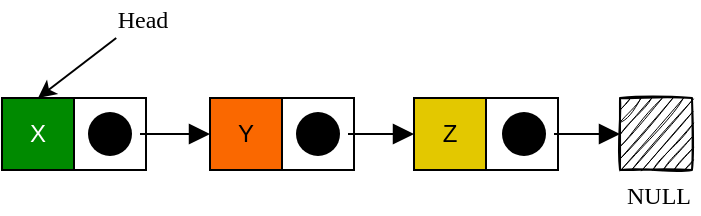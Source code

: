 <mxfile version="20.2.3" type="device" pages="8"><diagram id="qOT2HNkKHY7KAXEcqiIJ" name="图1-1"><mxGraphModel dx="1186" dy="736" grid="0" gridSize="10" guides="1" tooltips="1" connect="1" arrows="1" fold="1" page="1" pageScale="1" pageWidth="550" pageHeight="1000" math="0" shadow="0"><root><mxCell id="0"/><mxCell id="1" parent="0"/><mxCell id="7lhPt-7V3wJhdjxpnAxm-3" value="X" style="whiteSpace=wrap;html=1;aspect=fixed;fillColor=#008a00;fontColor=#ffffff;strokeColor=#000000;" parent="1" vertex="1"><mxGeometry x="75" y="160" width="36" height="36" as="geometry"/></mxCell><mxCell id="7lhPt-7V3wJhdjxpnAxm-4" value="" style="whiteSpace=wrap;html=1;aspect=fixed;" parent="1" vertex="1"><mxGeometry x="111" y="160" width="36" height="36" as="geometry"/></mxCell><mxCell id="7lhPt-7V3wJhdjxpnAxm-5" value="Y" style="whiteSpace=wrap;html=1;aspect=fixed;fillColor=#fa6800;fontColor=#000000;strokeColor=#000000;" parent="1" vertex="1"><mxGeometry x="179" y="160" width="36" height="36" as="geometry"/></mxCell><mxCell id="7lhPt-7V3wJhdjxpnAxm-6" value="" style="whiteSpace=wrap;html=1;aspect=fixed;" parent="1" vertex="1"><mxGeometry x="215" y="160" width="36" height="36" as="geometry"/></mxCell><mxCell id="7lhPt-7V3wJhdjxpnAxm-7" value="Z" style="whiteSpace=wrap;html=1;aspect=fixed;fillColor=#e3c800;fontColor=#000000;strokeColor=#000000;" parent="1" vertex="1"><mxGeometry x="281" y="160" width="36" height="36" as="geometry"/></mxCell><mxCell id="7lhPt-7V3wJhdjxpnAxm-8" value="" style="whiteSpace=wrap;html=1;aspect=fixed;" parent="1" vertex="1"><mxGeometry x="317" y="160" width="36" height="36" as="geometry"/></mxCell><mxCell id="7lhPt-7V3wJhdjxpnAxm-9" value="" style="whiteSpace=wrap;html=1;aspect=fixed;fillColor=#000000;sketch=1;strokeColor=default;" parent="1" vertex="1"><mxGeometry x="384" y="160" width="36" height="36" as="geometry"/></mxCell><mxCell id="7lhPt-7V3wJhdjxpnAxm-11" value="" style="ellipse;html=1;shape=startState;fillColor=#000000;strokeColor=none;" parent="1" vertex="1"><mxGeometry x="114" y="163" width="30" height="30" as="geometry"/></mxCell><mxCell id="7lhPt-7V3wJhdjxpnAxm-12" value="" style="html=1;verticalAlign=bottom;endArrow=block;endSize=8;strokeColor=#000000;rounded=0;endFill=1;entryX=0;entryY=0.5;entryDx=0;entryDy=0;" parent="1" source="7lhPt-7V3wJhdjxpnAxm-11" target="7lhPt-7V3wJhdjxpnAxm-5" edge="1"><mxGeometry relative="1" as="geometry"><mxPoint x="167" y="178" as="targetPoint"/></mxGeometry></mxCell><mxCell id="7lhPt-7V3wJhdjxpnAxm-13" value="" style="ellipse;html=1;shape=startState;fillColor=#000000;strokeColor=none;" parent="1" vertex="1"><mxGeometry x="218" y="163" width="30" height="30" as="geometry"/></mxCell><mxCell id="7lhPt-7V3wJhdjxpnAxm-15" value="" style="html=1;verticalAlign=bottom;endArrow=block;endSize=8;strokeColor=#000000;rounded=0;endFill=1;exitX=1;exitY=0.5;exitDx=0;exitDy=0;entryX=0;entryY=0.5;entryDx=0;entryDy=0;" parent="1" source="7lhPt-7V3wJhdjxpnAxm-13" target="7lhPt-7V3wJhdjxpnAxm-7" edge="1"><mxGeometry relative="1" as="geometry"><mxPoint x="191.0" y="188" as="targetPoint"/><mxPoint x="154" y="188" as="sourcePoint"/></mxGeometry></mxCell><mxCell id="7lhPt-7V3wJhdjxpnAxm-18" value="" style="ellipse;html=1;shape=startState;fillColor=#000000;strokeColor=none;" parent="1" vertex="1"><mxGeometry x="321" y="163" width="30" height="30" as="geometry"/></mxCell><mxCell id="7lhPt-7V3wJhdjxpnAxm-19" value="" style="html=1;verticalAlign=bottom;endArrow=block;endSize=8;strokeColor=#000000;rounded=0;endFill=1;exitX=1;exitY=0.5;exitDx=0;exitDy=0;entryX=0;entryY=0.5;entryDx=0;entryDy=0;" parent="1" source="7lhPt-7V3wJhdjxpnAxm-18" target="7lhPt-7V3wJhdjxpnAxm-9" edge="1"><mxGeometry relative="1" as="geometry"><mxPoint x="384" y="178" as="targetPoint"/><mxPoint x="257" y="188" as="sourcePoint"/></mxGeometry></mxCell><mxCell id="7lhPt-7V3wJhdjxpnAxm-21" value="" style="endArrow=classic;html=1;rounded=0;strokeColor=#000000;entryX=0.5;entryY=0;entryDx=0;entryDy=0;" parent="1" source="7lhPt-7V3wJhdjxpnAxm-22" target="7lhPt-7V3wJhdjxpnAxm-3" edge="1"><mxGeometry width="50" height="50" relative="1" as="geometry"><mxPoint x="122" y="125" as="sourcePoint"/><mxPoint x="242" y="65" as="targetPoint"/></mxGeometry></mxCell><mxCell id="7lhPt-7V3wJhdjxpnAxm-22" value="&lt;font face=&quot;Comic Sans MS&quot;&gt;Head&lt;/font&gt;" style="text;html=1;align=center;verticalAlign=middle;resizable=0;points=[];autosize=1;strokeColor=none;fillColor=none;" parent="1" vertex="1"><mxGeometry x="125" y="111" width="39" height="19" as="geometry"/></mxCell><mxCell id="7lhPt-7V3wJhdjxpnAxm-23" value="&lt;font face=&quot;Comic Sans MS&quot;&gt;NULL&lt;/font&gt;" style="text;html=1;align=center;verticalAlign=middle;resizable=0;points=[];autosize=1;strokeColor=none;fillColor=none;" parent="1" vertex="1"><mxGeometry x="381.5" y="199" width="42" height="19" as="geometry"/></mxCell></root></mxGraphModel></diagram><diagram id="5yRWbps5BidY-RSoTN84" name="图1-2"><mxGraphModel dx="1186" dy="736" grid="0" gridSize="10" guides="1" tooltips="1" connect="1" arrows="1" fold="1" page="1" pageScale="1" pageWidth="550" pageHeight="1000" math="0" shadow="0"><root><mxCell id="0"/><mxCell id="1" parent="0"/><mxCell id="U7uu0NJRkNOFMq5N9gOC-1" value="" style="rounded=0;whiteSpace=wrap;html=1;sketch=0;fontFamily=Comic Sans MS;" parent="1" vertex="1"><mxGeometry x="113" y="161" width="14" height="36" as="geometry"/></mxCell><mxCell id="U7uu0NJRkNOFMq5N9gOC-2" value="X" style="whiteSpace=wrap;html=1;aspect=fixed;fillColor=#008a00;fontColor=#ffffff;strokeColor=#000000;" parent="1" vertex="1"><mxGeometry x="77" y="161" width="36" height="36" as="geometry"/></mxCell><mxCell id="U7uu0NJRkNOFMq5N9gOC-3" value="Y" style="whiteSpace=wrap;html=1;aspect=fixed;fillColor=#fa6800;fontColor=#000000;strokeColor=#000000;" parent="1" vertex="1"><mxGeometry x="174.5" y="161" width="36" height="36" as="geometry"/></mxCell><mxCell id="U7uu0NJRkNOFMq5N9gOC-4" value="Z" style="whiteSpace=wrap;html=1;aspect=fixed;fillColor=#e3c800;fontColor=#000000;strokeColor=#000000;" parent="1" vertex="1"><mxGeometry x="271.5" y="161" width="36" height="36" as="geometry"/></mxCell><mxCell id="U7uu0NJRkNOFMq5N9gOC-5" value="" style="ellipse;html=1;shape=startState;fillColor=#000000;strokeColor=none;sketch=0;fontFamily=Comic Sans MS;" parent="1" vertex="1"><mxGeometry x="111.5" y="170.5" width="17" height="17" as="geometry"/></mxCell><mxCell id="U7uu0NJRkNOFMq5N9gOC-6" value="" style="html=1;verticalAlign=bottom;endArrow=blockThin;endSize=8;strokeColor=#000000;rounded=0;fontFamily=Comic Sans MS;sketch=0;endFill=1;entryX=0;entryY=0.5;entryDx=0;entryDy=0;exitX=1;exitY=0.5;exitDx=0;exitDy=0;" parent="1" source="U7uu0NJRkNOFMq5N9gOC-1" target="U7uu0NJRkNOFMq5N9gOC-3" edge="1"><mxGeometry relative="1" as="geometry"><mxPoint x="160.5" y="179" as="targetPoint"/><mxPoint x="133" y="170" as="sourcePoint"/></mxGeometry></mxCell><mxCell id="U7uu0NJRkNOFMq5N9gOC-7" value="" style="rounded=0;whiteSpace=wrap;html=1;sketch=0;fontFamily=Comic Sans MS;" parent="1" vertex="1"><mxGeometry x="210" y="161" width="14" height="36" as="geometry"/></mxCell><mxCell id="U7uu0NJRkNOFMq5N9gOC-8" value="" style="ellipse;html=1;shape=startState;fillColor=#000000;strokeColor=none;sketch=0;fontFamily=Comic Sans MS;" parent="1" vertex="1"><mxGeometry x="208.5" y="170.5" width="17" height="17" as="geometry"/></mxCell><mxCell id="U7uu0NJRkNOFMq5N9gOC-9" value="" style="html=1;verticalAlign=bottom;endArrow=blockThin;endSize=8;strokeColor=#000000;rounded=0;fontFamily=Comic Sans MS;sketch=0;endFill=1;entryX=0;entryY=0.5;entryDx=0;entryDy=0;exitX=1;exitY=0.5;exitDx=0;exitDy=0;" parent="1" source="U7uu0NJRkNOFMq5N9gOC-7" target="U7uu0NJRkNOFMq5N9gOC-4" edge="1"><mxGeometry relative="1" as="geometry"><mxPoint x="257.5" y="179" as="targetPoint"/><mxPoint x="230" y="170" as="sourcePoint"/></mxGeometry></mxCell><mxCell id="U7uu0NJRkNOFMq5N9gOC-10" value="" style="rounded=0;whiteSpace=wrap;html=1;sketch=0;fontFamily=Comic Sans MS;" parent="1" vertex="1"><mxGeometry x="307.5" y="161" width="14" height="36" as="geometry"/></mxCell><mxCell id="U7uu0NJRkNOFMq5N9gOC-11" value="" style="whiteSpace=wrap;html=1;aspect=fixed;fillColor=#000000;sketch=1;strokeColor=default;" parent="1" vertex="1"><mxGeometry x="366.5" y="161" width="36" height="36" as="geometry"/></mxCell><mxCell id="U7uu0NJRkNOFMq5N9gOC-12" value="&lt;font face=&quot;Comic Sans MS&quot;&gt;NULL&lt;/font&gt;" style="text;html=1;align=center;verticalAlign=middle;resizable=0;points=[];autosize=1;strokeColor=none;fillColor=none;" parent="1" vertex="1"><mxGeometry x="364" y="200" width="42" height="19" as="geometry"/></mxCell><mxCell id="U7uu0NJRkNOFMq5N9gOC-13" value="" style="ellipse;html=1;shape=startState;fillColor=#000000;strokeColor=none;sketch=0;fontFamily=Comic Sans MS;" parent="1" vertex="1"><mxGeometry x="306" y="170.5" width="17" height="17" as="geometry"/></mxCell><mxCell id="U7uu0NJRkNOFMq5N9gOC-14" value="" style="html=1;verticalAlign=bottom;endArrow=blockThin;endSize=8;strokeColor=#000000;rounded=0;fontFamily=Comic Sans MS;sketch=0;endFill=1;entryX=0;entryY=0.5;entryDx=0;entryDy=0;exitX=1;exitY=0.5;exitDx=0;exitDy=0;" parent="1" source="U7uu0NJRkNOFMq5N9gOC-10" target="U7uu0NJRkNOFMq5N9gOC-11" edge="1"><mxGeometry relative="1" as="geometry"><mxPoint x="352" y="178" as="targetPoint"/><mxPoint x="327" y="174" as="sourcePoint"/></mxGeometry></mxCell><mxCell id="U7uu0NJRkNOFMq5N9gOC-15" value="" style="endArrow=classic;html=1;rounded=0;strokeColor=#000000;entryX=0.5;entryY=0;entryDx=0;entryDy=0;" parent="1" source="U7uu0NJRkNOFMq5N9gOC-16" target="U7uu0NJRkNOFMq5N9gOC-2" edge="1"><mxGeometry width="50" height="50" relative="1" as="geometry"><mxPoint x="124.5" y="118" as="sourcePoint"/><mxPoint x="95.5" y="153" as="targetPoint"/></mxGeometry></mxCell><mxCell id="U7uu0NJRkNOFMq5N9gOC-16" value="&lt;font face=&quot;Comic Sans MS&quot;&gt;Head&lt;/font&gt;" style="text;html=1;align=center;verticalAlign=middle;resizable=0;points=[];autosize=1;strokeColor=none;fillColor=none;" parent="1" vertex="1"><mxGeometry x="113" y="120" width="39" height="19" as="geometry"/></mxCell></root></mxGraphModel></diagram><diagram id="xV9f9FFwkTnsN6v61dQq" name="图1-3"><mxGraphModel dx="949" dy="589" grid="0" gridSize="10" guides="1" tooltips="1" connect="1" arrows="1" fold="1" page="1" pageScale="1" pageWidth="550" pageHeight="1000" math="0" shadow="0"><root><mxCell id="0"/><mxCell id="1" parent="0"/><mxCell id="oogcSYDILuJUCikxN3u_-19" value="" style="rounded=0;whiteSpace=wrap;html=1;sketch=0;fontFamily=Comic Sans MS;" parent="1" vertex="1"><mxGeometry x="192" y="160" width="14" height="36" as="geometry"/></mxCell><mxCell id="oogcSYDILuJUCikxN3u_-1" value="X" style="whiteSpace=wrap;html=1;aspect=fixed;fillColor=#008a00;fontColor=#ffffff;strokeColor=#000000;" parent="1" vertex="1"><mxGeometry x="156" y="160" width="36" height="36" as="geometry"/></mxCell><mxCell id="oogcSYDILuJUCikxN3u_-3" value="Y" style="whiteSpace=wrap;html=1;aspect=fixed;fillColor=#fa6800;fontColor=#000000;strokeColor=#000000;" parent="1" vertex="1"><mxGeometry x="253.5" y="160" width="36" height="36" as="geometry"/></mxCell><mxCell id="oogcSYDILuJUCikxN3u_-5" value="Z" style="whiteSpace=wrap;html=1;aspect=fixed;fillColor=#e3c800;fontColor=#000000;strokeColor=#000000;" parent="1" vertex="1"><mxGeometry x="350.5" y="160" width="36" height="36" as="geometry"/></mxCell><mxCell id="oogcSYDILuJUCikxN3u_-7" value="" style="whiteSpace=wrap;html=1;aspect=fixed;fillColor=#000000;sketch=1;strokeColor=default;" parent="1" vertex="1"><mxGeometry x="433.5" y="160" width="36" height="36" as="geometry"/></mxCell><mxCell id="oogcSYDILuJUCikxN3u_-14" value="" style="endArrow=classic;html=1;rounded=0;strokeColor=#000000;entryX=0.5;entryY=0;entryDx=0;entryDy=0;" parent="1" source="oogcSYDILuJUCikxN3u_-15" target="oogcSYDILuJUCikxN3u_-1" edge="1"><mxGeometry width="50" height="50" relative="1" as="geometry"><mxPoint x="203" y="125" as="sourcePoint"/><mxPoint x="323" y="65" as="targetPoint"/></mxGeometry></mxCell><mxCell id="oogcSYDILuJUCikxN3u_-15" value="&lt;font face=&quot;Comic Sans MS&quot;&gt;Head&lt;/font&gt;" style="text;html=1;align=center;verticalAlign=middle;resizable=0;points=[];autosize=1;strokeColor=none;fillColor=none;" parent="1" vertex="1"><mxGeometry x="206" y="111" width="39" height="19" as="geometry"/></mxCell><mxCell id="oogcSYDILuJUCikxN3u_-16" value="&lt;font face=&quot;Comic Sans MS&quot;&gt;NULL&lt;/font&gt;" style="text;html=1;align=center;verticalAlign=middle;resizable=0;points=[];autosize=1;strokeColor=none;fillColor=none;" parent="1" vertex="1"><mxGeometry x="431" y="199" width="42" height="19" as="geometry"/></mxCell><mxCell id="oogcSYDILuJUCikxN3u_-17" value="" style="ellipse;html=1;shape=startState;fillColor=#000000;strokeColor=none;sketch=0;fontFamily=Comic Sans MS;" parent="1" vertex="1"><mxGeometry x="190.5" y="160" width="17" height="17" as="geometry"/></mxCell><mxCell id="oogcSYDILuJUCikxN3u_-18" value="" style="html=1;verticalAlign=bottom;endArrow=blockThin;endSize=8;strokeColor=#000000;rounded=0;fontFamily=Comic Sans MS;sketch=0;endFill=1;entryX=0;entryY=0.25;entryDx=0;entryDy=0;exitX=1.031;exitY=0.246;exitDx=0;exitDy=0;exitPerimeter=0;" parent="1" source="oogcSYDILuJUCikxN3u_-19" target="oogcSYDILuJUCikxN3u_-22" edge="1"><mxGeometry relative="1" as="geometry"><mxPoint x="242" y="169" as="targetPoint"/><mxPoint x="212" y="169" as="sourcePoint"/></mxGeometry></mxCell><mxCell id="oogcSYDILuJUCikxN3u_-22" value="" style="rounded=0;whiteSpace=wrap;html=1;sketch=0;fontFamily=Comic Sans MS;" parent="1" vertex="1"><mxGeometry x="239.5" y="160" width="14" height="36" as="geometry"/></mxCell><mxCell id="oogcSYDILuJUCikxN3u_-23" value="" style="ellipse;html=1;shape=startState;fillColor=#000000;strokeColor=none;sketch=0;fontFamily=Comic Sans MS;" parent="1" vertex="1"><mxGeometry x="238" y="179" width="17" height="17" as="geometry"/></mxCell><mxCell id="oogcSYDILuJUCikxN3u_-24" value="" style="html=1;verticalAlign=bottom;endArrow=blockThin;endSize=8;strokeColor=#000000;rounded=0;fontFamily=Comic Sans MS;sketch=0;endFill=1;entryX=1;entryY=0.75;entryDx=0;entryDy=0;exitX=0;exitY=0.75;exitDx=0;exitDy=0;" parent="1" source="oogcSYDILuJUCikxN3u_-22" target="oogcSYDILuJUCikxN3u_-19" edge="1"><mxGeometry relative="1" as="geometry"><mxPoint x="237" y="179.0" as="targetPoint"/><mxPoint x="214.695" y="179.027" as="sourcePoint"/></mxGeometry></mxCell><mxCell id="oogcSYDILuJUCikxN3u_-28" value="" style="rounded=0;whiteSpace=wrap;html=1;sketch=0;fontFamily=Comic Sans MS;" parent="1" vertex="1"><mxGeometry x="289" y="160" width="14" height="36" as="geometry"/></mxCell><mxCell id="oogcSYDILuJUCikxN3u_-29" value="" style="ellipse;html=1;shape=startState;fillColor=#000000;strokeColor=none;sketch=0;fontFamily=Comic Sans MS;" parent="1" vertex="1"><mxGeometry x="287.5" y="160" width="17" height="17" as="geometry"/></mxCell><mxCell id="oogcSYDILuJUCikxN3u_-30" value="" style="html=1;verticalAlign=bottom;endArrow=blockThin;endSize=8;strokeColor=#000000;rounded=0;fontFamily=Comic Sans MS;sketch=0;endFill=1;entryX=0;entryY=0.25;entryDx=0;entryDy=0;exitX=1.031;exitY=0.246;exitDx=0;exitDy=0;exitPerimeter=0;" parent="1" source="oogcSYDILuJUCikxN3u_-28" target="oogcSYDILuJUCikxN3u_-31" edge="1"><mxGeometry relative="1" as="geometry"><mxPoint x="339" y="169" as="targetPoint"/><mxPoint x="309" y="169" as="sourcePoint"/></mxGeometry></mxCell><mxCell id="oogcSYDILuJUCikxN3u_-31" value="" style="rounded=0;whiteSpace=wrap;html=1;sketch=0;fontFamily=Comic Sans MS;" parent="1" vertex="1"><mxGeometry x="336.5" y="160" width="14" height="36" as="geometry"/></mxCell><mxCell id="oogcSYDILuJUCikxN3u_-32" value="" style="ellipse;html=1;shape=startState;fillColor=#000000;strokeColor=none;sketch=0;fontFamily=Comic Sans MS;" parent="1" vertex="1"><mxGeometry x="335" y="179" width="17" height="17" as="geometry"/></mxCell><mxCell id="oogcSYDILuJUCikxN3u_-33" value="" style="html=1;verticalAlign=bottom;endArrow=blockThin;endSize=8;strokeColor=#000000;rounded=0;fontFamily=Comic Sans MS;sketch=0;endFill=1;entryX=1;entryY=0.75;entryDx=0;entryDy=0;exitX=0;exitY=0.75;exitDx=0;exitDy=0;" parent="1" source="oogcSYDILuJUCikxN3u_-31" target="oogcSYDILuJUCikxN3u_-28" edge="1"><mxGeometry relative="1" as="geometry"><mxPoint x="334" y="179.0" as="targetPoint"/><mxPoint x="311.695" y="179.027" as="sourcePoint"/></mxGeometry></mxCell><mxCell id="oogcSYDILuJUCikxN3u_-34" value="" style="rounded=0;whiteSpace=wrap;html=1;sketch=0;fontFamily=Comic Sans MS;" parent="1" vertex="1"><mxGeometry x="386.5" y="160" width="14" height="36" as="geometry"/></mxCell><mxCell id="oogcSYDILuJUCikxN3u_-35" value="" style="ellipse;html=1;shape=startState;fillColor=#000000;strokeColor=none;sketch=0;fontFamily=Comic Sans MS;" parent="1" vertex="1"><mxGeometry x="385" y="160" width="17" height="17" as="geometry"/></mxCell><mxCell id="oogcSYDILuJUCikxN3u_-36" value="" style="html=1;verticalAlign=bottom;endArrow=blockThin;endSize=8;strokeColor=#000000;rounded=0;fontFamily=Comic Sans MS;sketch=0;endFill=1;entryX=0;entryY=0.25;entryDx=0;entryDy=0;exitX=1.031;exitY=0.246;exitDx=0;exitDy=0;exitPerimeter=0;" parent="1" source="oogcSYDILuJUCikxN3u_-34" edge="1"><mxGeometry relative="1" as="geometry"><mxPoint x="434" y="169" as="targetPoint"/><mxPoint x="406.5" y="169" as="sourcePoint"/></mxGeometry></mxCell><mxCell id="oogcSYDILuJUCikxN3u_-40" value="" style="whiteSpace=wrap;html=1;aspect=fixed;fillColor=#000000;sketch=1;strokeColor=default;" parent="1" vertex="1"><mxGeometry x="74.5" y="160" width="36" height="36" as="geometry"/></mxCell><mxCell id="oogcSYDILuJUCikxN3u_-41" value="&lt;font face=&quot;Comic Sans MS&quot;&gt;NULL&lt;/font&gt;" style="text;html=1;align=center;verticalAlign=middle;resizable=0;points=[];autosize=1;strokeColor=none;fillColor=none;" parent="1" vertex="1"><mxGeometry x="72" y="199" width="42" height="19" as="geometry"/></mxCell><mxCell id="oogcSYDILuJUCikxN3u_-45" value="" style="rounded=0;whiteSpace=wrap;html=1;sketch=0;fontFamily=Comic Sans MS;" parent="1" vertex="1"><mxGeometry x="144" y="160" width="14" height="36" as="geometry"/></mxCell><mxCell id="oogcSYDILuJUCikxN3u_-46" value="" style="ellipse;html=1;shape=startState;fillColor=#000000;strokeColor=none;sketch=0;fontFamily=Comic Sans MS;" parent="1" vertex="1"><mxGeometry x="142.5" y="179" width="17" height="17" as="geometry"/></mxCell><mxCell id="oogcSYDILuJUCikxN3u_-47" value="" style="html=1;verticalAlign=bottom;endArrow=blockThin;endSize=8;strokeColor=#000000;rounded=0;fontFamily=Comic Sans MS;sketch=0;endFill=1;entryX=1;entryY=0.75;entryDx=0;entryDy=0;exitX=0;exitY=0.75;exitDx=0;exitDy=0;" parent="1" source="oogcSYDILuJUCikxN3u_-45" edge="1"><mxGeometry relative="1" as="geometry"><mxPoint x="110.5" y="187" as="targetPoint"/><mxPoint x="119.195" y="179.027" as="sourcePoint"/></mxGeometry></mxCell><mxCell id="oogcSYDILuJUCikxN3u_-48" value="prev" style="text;html=1;align=center;verticalAlign=middle;resizable=0;points=[];autosize=1;strokeColor=none;fillColor=none;fontFamily=Comic Sans MS;" parent="1" vertex="1"><mxGeometry x="119.5" y="195.5" width="43" height="26" as="geometry"/></mxCell><mxCell id="oogcSYDILuJUCikxN3u_-49" value="data" style="text;html=1;align=center;verticalAlign=middle;resizable=0;points=[];autosize=1;strokeColor=none;fillColor=none;fontFamily=Comic Sans MS;" parent="1" vertex="1"><mxGeometry x="158.5" y="200" width="35" height="18" as="geometry"/></mxCell><mxCell id="oogcSYDILuJUCikxN3u_-50" value="next" style="text;html=1;align=center;verticalAlign=middle;resizable=0;points=[];autosize=1;strokeColor=none;fillColor=none;fontFamily=Comic Sans MS;" parent="1" vertex="1"><mxGeometry x="193.5" y="200" width="36" height="18" as="geometry"/></mxCell></root></mxGraphModel></diagram><diagram id="8urJ98eFe8nFLvX7YsER" name="图1-4"><mxGraphModel dx="1186" dy="736" grid="0" gridSize="10" guides="1" tooltips="1" connect="1" arrows="1" fold="1" page="1" pageScale="1" pageWidth="550" pageHeight="1000" math="0" shadow="0"><root><mxCell id="0"/><mxCell id="1" parent="0"/><mxCell id="4dAMpiD18mFIenZ22y8a-1" value="" style="rounded=0;whiteSpace=wrap;html=1;sketch=0;fontFamily=Comic Sans MS;" parent="1" vertex="1"><mxGeometry x="192" y="160" width="14" height="36" as="geometry"/></mxCell><mxCell id="4dAMpiD18mFIenZ22y8a-2" value="X" style="whiteSpace=wrap;html=1;aspect=fixed;fillColor=#008a00;fontColor=#ffffff;strokeColor=#000000;" parent="1" vertex="1"><mxGeometry x="156" y="160" width="36" height="36" as="geometry"/></mxCell><mxCell id="4dAMpiD18mFIenZ22y8a-3" value="Y" style="whiteSpace=wrap;html=1;aspect=fixed;fillColor=#fa6800;fontColor=#000000;strokeColor=#000000;" parent="1" vertex="1"><mxGeometry x="253.5" y="160" width="36" height="36" as="geometry"/></mxCell><mxCell id="4dAMpiD18mFIenZ22y8a-4" value="Z" style="whiteSpace=wrap;html=1;aspect=fixed;fillColor=#e3c800;fontColor=#000000;strokeColor=#000000;" parent="1" vertex="1"><mxGeometry x="350.5" y="160" width="36" height="36" as="geometry"/></mxCell><mxCell id="4dAMpiD18mFIenZ22y8a-6" value="" style="endArrow=classic;html=1;rounded=0;strokeColor=#000000;entryX=0.5;entryY=0;entryDx=0;entryDy=0;" parent="1" source="4dAMpiD18mFIenZ22y8a-7" target="4dAMpiD18mFIenZ22y8a-2" edge="1"><mxGeometry width="50" height="50" relative="1" as="geometry"><mxPoint x="203" y="125" as="sourcePoint"/><mxPoint x="323" y="65" as="targetPoint"/></mxGeometry></mxCell><mxCell id="4dAMpiD18mFIenZ22y8a-7" value="&lt;font face=&quot;Comic Sans MS&quot;&gt;Head&lt;/font&gt;" style="text;html=1;align=center;verticalAlign=middle;resizable=0;points=[];autosize=1;strokeColor=none;fillColor=none;" parent="1" vertex="1"><mxGeometry x="206" y="111" width="39" height="19" as="geometry"/></mxCell><mxCell id="4dAMpiD18mFIenZ22y8a-9" value="" style="ellipse;html=1;shape=startState;fillColor=#000000;strokeColor=none;sketch=0;fontFamily=Comic Sans MS;" parent="1" vertex="1"><mxGeometry x="190.5" y="169.5" width="17" height="17" as="geometry"/></mxCell><mxCell id="4dAMpiD18mFIenZ22y8a-10" value="" style="html=1;verticalAlign=bottom;endArrow=blockThin;endSize=8;strokeColor=#000000;rounded=0;fontFamily=Comic Sans MS;sketch=0;endFill=1;entryX=0;entryY=0.5;entryDx=0;entryDy=0;exitX=1;exitY=0.5;exitDx=0;exitDy=0;" parent="1" source="4dAMpiD18mFIenZ22y8a-1" target="4dAMpiD18mFIenZ22y8a-3" edge="1"><mxGeometry relative="1" as="geometry"><mxPoint x="239.5" y="178" as="targetPoint"/><mxPoint x="212" y="169" as="sourcePoint"/></mxGeometry></mxCell><mxCell id="4dAMpiD18mFIenZ22y8a-14" value="" style="rounded=0;whiteSpace=wrap;html=1;sketch=0;fontFamily=Comic Sans MS;" parent="1" vertex="1"><mxGeometry x="289" y="160" width="14" height="36" as="geometry"/></mxCell><mxCell id="4dAMpiD18mFIenZ22y8a-15" value="" style="ellipse;html=1;shape=startState;fillColor=#000000;strokeColor=none;sketch=0;fontFamily=Comic Sans MS;" parent="1" vertex="1"><mxGeometry x="287.5" y="169.5" width="17" height="17" as="geometry"/></mxCell><mxCell id="4dAMpiD18mFIenZ22y8a-16" value="" style="html=1;verticalAlign=bottom;endArrow=blockThin;endSize=8;strokeColor=#000000;rounded=0;fontFamily=Comic Sans MS;sketch=0;endFill=1;entryX=0;entryY=0.5;entryDx=0;entryDy=0;exitX=1;exitY=0.5;exitDx=0;exitDy=0;" parent="1" source="4dAMpiD18mFIenZ22y8a-14" target="4dAMpiD18mFIenZ22y8a-4" edge="1"><mxGeometry relative="1" as="geometry"><mxPoint x="336.5" y="178" as="targetPoint"/><mxPoint x="309" y="169" as="sourcePoint"/></mxGeometry></mxCell><mxCell id="4dAMpiD18mFIenZ22y8a-20" value="" style="rounded=0;whiteSpace=wrap;html=1;sketch=0;fontFamily=Comic Sans MS;" parent="1" vertex="1"><mxGeometry x="386.5" y="160" width="14" height="36" as="geometry"/></mxCell><mxCell id="4dAMpiD18mFIenZ22y8a-21" value="" style="ellipse;html=1;shape=startState;fillColor=#000000;strokeColor=none;sketch=0;fontFamily=Comic Sans MS;" parent="1" vertex="1"><mxGeometry x="385" y="169.5" width="17" height="17" as="geometry"/></mxCell><mxCell id="4dAMpiD18mFIenZ22y8a-29" value="data" style="text;html=1;align=center;verticalAlign=middle;resizable=0;points=[];autosize=1;strokeColor=none;fillColor=none;fontFamily=Comic Sans MS;" parent="1" vertex="1"><mxGeometry x="158.5" y="200" width="35" height="18" as="geometry"/></mxCell><mxCell id="4dAMpiD18mFIenZ22y8a-30" value="next" style="text;html=1;align=center;verticalAlign=middle;resizable=0;points=[];autosize=1;strokeColor=none;fillColor=none;fontFamily=Comic Sans MS;" parent="1" vertex="1"><mxGeometry x="193.5" y="200" width="36" height="18" as="geometry"/></mxCell><mxCell id="4dAMpiD18mFIenZ22y8a-31" value="" style="endArrow=classic;html=1;rounded=0;sketch=0;fontFamily=Comic Sans MS;strokeColor=#000000;exitX=1;exitY=0.5;exitDx=0;exitDy=0;edgeStyle=orthogonalEdgeStyle;curved=1;" parent="1" source="4dAMpiD18mFIenZ22y8a-21" target="4dAMpiD18mFIenZ22y8a-2" edge="1"><mxGeometry width="50" height="50" relative="1" as="geometry"><mxPoint x="250" y="267" as="sourcePoint"/><mxPoint x="144" y="187" as="targetPoint"/><Array as="points"><mxPoint x="419" y="178"/><mxPoint x="419" y="226"/><mxPoint x="133" y="226"/><mxPoint x="133" y="178"/></Array></mxGeometry></mxCell></root></mxGraphModel></diagram><diagram id="JgYOR6sIxhPTFzG5B6tE" name="图1-5"><mxGraphModel dx="1186" dy="736" grid="0" gridSize="10" guides="1" tooltips="1" connect="1" arrows="1" fold="1" page="1" pageScale="1" pageWidth="550" pageHeight="1000" math="0" shadow="0"><root><mxCell id="0"/><mxCell id="1" parent="0"/><mxCell id="pTg2WL_EKdTLCy6lS_PC-40" value="" style="rounded=1;whiteSpace=wrap;html=1;sketch=0;fontFamily=Comic Sans MS;fillColor=none;dashed=1;arcSize=3;" parent="1" vertex="1"><mxGeometry x="32" y="75" width="177" height="70" as="geometry"/></mxCell><mxCell id="zj60yM9fTlD6rbcsAcC5-18" value="A" style="whiteSpace=wrap;html=1;aspect=fixed;fillColor=#d80073;fontColor=#ffffff;strokeColor=#A50040;" parent="1" vertex="1"><mxGeometry x="123" y="85" width="36" height="36" as="geometry"/></mxCell><mxCell id="zj60yM9fTlD6rbcsAcC5-19" value="new Node&amp;nbsp;" style="text;html=1;align=center;verticalAlign=middle;resizable=0;points=[];autosize=1;strokeColor=none;fillColor=none;fontFamily=Comic Sans MS;" parent="1" vertex="1"><mxGeometry x="209" y="101" width="68" height="18" as="geometry"/></mxCell><mxCell id="pTg2WL_EKdTLCy6lS_PC-1" value="" style="rounded=0;whiteSpace=wrap;html=1;sketch=0;fontFamily=Comic Sans MS;" parent="1" vertex="1"><mxGeometry x="238" y="161" width="14" height="36" as="geometry"/></mxCell><mxCell id="pTg2WL_EKdTLCy6lS_PC-2" value="X" style="whiteSpace=wrap;html=1;aspect=fixed;fillColor=#008a00;fontColor=#ffffff;strokeColor=#000000;" parent="1" vertex="1"><mxGeometry x="202" y="161" width="36" height="36" as="geometry"/></mxCell><mxCell id="pTg2WL_EKdTLCy6lS_PC-3" value="Y" style="whiteSpace=wrap;html=1;aspect=fixed;fillColor=#fa6800;fontColor=#000000;strokeColor=#000000;" parent="1" vertex="1"><mxGeometry x="299.5" y="161" width="36" height="36" as="geometry"/></mxCell><mxCell id="pTg2WL_EKdTLCy6lS_PC-4" value="Z" style="whiteSpace=wrap;html=1;aspect=fixed;fillColor=#e3c800;fontColor=#000000;strokeColor=#000000;" parent="1" vertex="1"><mxGeometry x="396.5" y="161" width="36" height="36" as="geometry"/></mxCell><mxCell id="pTg2WL_EKdTLCy6lS_PC-5" value="" style="whiteSpace=wrap;html=1;aspect=fixed;fillColor=#000000;sketch=1;strokeColor=default;" parent="1" vertex="1"><mxGeometry x="479.5" y="161" width="36" height="36" as="geometry"/></mxCell><mxCell id="pTg2WL_EKdTLCy6lS_PC-8" value="&lt;font face=&quot;Comic Sans MS&quot;&gt;NULL&lt;/font&gt;" style="text;html=1;align=center;verticalAlign=middle;resizable=0;points=[];autosize=1;strokeColor=none;fillColor=none;" parent="1" vertex="1"><mxGeometry x="477" y="200" width="42" height="19" as="geometry"/></mxCell><mxCell id="pTg2WL_EKdTLCy6lS_PC-9" value="" style="ellipse;html=1;shape=startState;fillColor=#000000;strokeColor=none;sketch=0;fontFamily=Comic Sans MS;" parent="1" vertex="1"><mxGeometry x="236.5" y="161" width="17" height="17" as="geometry"/></mxCell><mxCell id="pTg2WL_EKdTLCy6lS_PC-10" value="" style="html=1;verticalAlign=bottom;endArrow=blockThin;endSize=8;strokeColor=#000000;rounded=0;fontFamily=Comic Sans MS;sketch=0;endFill=1;entryX=0;entryY=0.25;entryDx=0;entryDy=0;exitX=1.031;exitY=0.246;exitDx=0;exitDy=0;exitPerimeter=0;" parent="1" source="pTg2WL_EKdTLCy6lS_PC-1" target="pTg2WL_EKdTLCy6lS_PC-11" edge="1"><mxGeometry relative="1" as="geometry"><mxPoint x="288" y="170" as="targetPoint"/><mxPoint x="258" y="170" as="sourcePoint"/></mxGeometry></mxCell><mxCell id="pTg2WL_EKdTLCy6lS_PC-11" value="" style="rounded=0;whiteSpace=wrap;html=1;sketch=0;fontFamily=Comic Sans MS;" parent="1" vertex="1"><mxGeometry x="285.5" y="161" width="14" height="36" as="geometry"/></mxCell><mxCell id="pTg2WL_EKdTLCy6lS_PC-12" value="" style="ellipse;html=1;shape=startState;fillColor=#000000;strokeColor=none;sketch=0;fontFamily=Comic Sans MS;" parent="1" vertex="1"><mxGeometry x="284" y="180" width="17" height="17" as="geometry"/></mxCell><mxCell id="pTg2WL_EKdTLCy6lS_PC-13" value="" style="html=1;verticalAlign=bottom;endArrow=blockThin;endSize=8;strokeColor=#000000;rounded=0;fontFamily=Comic Sans MS;sketch=0;endFill=1;entryX=1;entryY=0.75;entryDx=0;entryDy=0;exitX=0;exitY=0.75;exitDx=0;exitDy=0;" parent="1" source="pTg2WL_EKdTLCy6lS_PC-11" target="pTg2WL_EKdTLCy6lS_PC-1" edge="1"><mxGeometry relative="1" as="geometry"><mxPoint x="283" y="180.0" as="targetPoint"/><mxPoint x="260.695" y="180.027" as="sourcePoint"/></mxGeometry></mxCell><mxCell id="pTg2WL_EKdTLCy6lS_PC-14" value="" style="rounded=0;whiteSpace=wrap;html=1;sketch=0;fontFamily=Comic Sans MS;" parent="1" vertex="1"><mxGeometry x="335" y="161" width="14" height="36" as="geometry"/></mxCell><mxCell id="pTg2WL_EKdTLCy6lS_PC-15" value="" style="ellipse;html=1;shape=startState;fillColor=#000000;strokeColor=none;sketch=0;fontFamily=Comic Sans MS;" parent="1" vertex="1"><mxGeometry x="333.5" y="161" width="17" height="17" as="geometry"/></mxCell><mxCell id="pTg2WL_EKdTLCy6lS_PC-16" value="" style="html=1;verticalAlign=bottom;endArrow=blockThin;endSize=8;strokeColor=#000000;rounded=0;fontFamily=Comic Sans MS;sketch=0;endFill=1;entryX=0;entryY=0.25;entryDx=0;entryDy=0;exitX=1.031;exitY=0.246;exitDx=0;exitDy=0;exitPerimeter=0;" parent="1" source="pTg2WL_EKdTLCy6lS_PC-14" target="pTg2WL_EKdTLCy6lS_PC-17" edge="1"><mxGeometry relative="1" as="geometry"><mxPoint x="385" y="170" as="targetPoint"/><mxPoint x="355" y="170" as="sourcePoint"/></mxGeometry></mxCell><mxCell id="pTg2WL_EKdTLCy6lS_PC-17" value="" style="rounded=0;whiteSpace=wrap;html=1;sketch=0;fontFamily=Comic Sans MS;" parent="1" vertex="1"><mxGeometry x="382.5" y="161" width="14" height="36" as="geometry"/></mxCell><mxCell id="pTg2WL_EKdTLCy6lS_PC-18" value="" style="ellipse;html=1;shape=startState;fillColor=#000000;strokeColor=none;sketch=0;fontFamily=Comic Sans MS;" parent="1" vertex="1"><mxGeometry x="381" y="180" width="17" height="17" as="geometry"/></mxCell><mxCell id="pTg2WL_EKdTLCy6lS_PC-19" value="" style="html=1;verticalAlign=bottom;endArrow=blockThin;endSize=8;strokeColor=#000000;rounded=0;fontFamily=Comic Sans MS;sketch=0;endFill=1;entryX=1;entryY=0.75;entryDx=0;entryDy=0;exitX=0;exitY=0.75;exitDx=0;exitDy=0;" parent="1" source="pTg2WL_EKdTLCy6lS_PC-17" target="pTg2WL_EKdTLCy6lS_PC-14" edge="1"><mxGeometry relative="1" as="geometry"><mxPoint x="380" y="180.0" as="targetPoint"/><mxPoint x="357.695" y="180.027" as="sourcePoint"/></mxGeometry></mxCell><mxCell id="pTg2WL_EKdTLCy6lS_PC-20" value="" style="rounded=0;whiteSpace=wrap;html=1;sketch=0;fontFamily=Comic Sans MS;" parent="1" vertex="1"><mxGeometry x="432.5" y="161" width="14" height="36" as="geometry"/></mxCell><mxCell id="pTg2WL_EKdTLCy6lS_PC-21" value="" style="ellipse;html=1;shape=startState;fillColor=#000000;strokeColor=none;sketch=0;fontFamily=Comic Sans MS;" parent="1" vertex="1"><mxGeometry x="431" y="161" width="17" height="17" as="geometry"/></mxCell><mxCell id="pTg2WL_EKdTLCy6lS_PC-22" value="" style="html=1;verticalAlign=bottom;endArrow=blockThin;endSize=8;strokeColor=#000000;rounded=0;fontFamily=Comic Sans MS;sketch=0;endFill=1;entryX=0;entryY=0.25;entryDx=0;entryDy=0;exitX=1.031;exitY=0.246;exitDx=0;exitDy=0;exitPerimeter=0;" parent="1" source="pTg2WL_EKdTLCy6lS_PC-20" edge="1"><mxGeometry relative="1" as="geometry"><mxPoint x="480" y="170" as="targetPoint"/><mxPoint x="452.5" y="170" as="sourcePoint"/></mxGeometry></mxCell><mxCell id="pTg2WL_EKdTLCy6lS_PC-25" value="" style="rounded=0;whiteSpace=wrap;html=1;sketch=0;fontFamily=Comic Sans MS;" parent="1" vertex="1"><mxGeometry x="190" y="161" width="14" height="36" as="geometry"/></mxCell><mxCell id="pTg2WL_EKdTLCy6lS_PC-26" value="" style="ellipse;html=1;shape=startState;fillColor=#000000;strokeColor=none;sketch=0;fontFamily=Comic Sans MS;" parent="1" vertex="1"><mxGeometry x="188.5" y="180" width="17" height="17" as="geometry"/></mxCell><mxCell id="pTg2WL_EKdTLCy6lS_PC-27" value="" style="html=1;verticalAlign=bottom;endArrow=blockThin;endSize=8;strokeColor=#000000;rounded=0;fontFamily=Comic Sans MS;sketch=0;endFill=1;entryX=0.5;entryY=1;entryDx=0;entryDy=0;exitX=0;exitY=0.75;exitDx=0;exitDy=0;edgeStyle=orthogonalEdgeStyle;" parent="1" source="pTg2WL_EKdTLCy6lS_PC-25" target="pTg2WL_EKdTLCy6lS_PC-37" edge="1"><mxGeometry relative="1" as="geometry"><mxPoint x="156.5" y="188" as="targetPoint"/><mxPoint x="165.195" y="180.027" as="sourcePoint"/></mxGeometry></mxCell><mxCell id="pTg2WL_EKdTLCy6lS_PC-28" value="prev" style="text;html=1;align=center;verticalAlign=middle;resizable=0;points=[];autosize=1;strokeColor=none;fillColor=none;fontFamily=Comic Sans MS;" parent="1" vertex="1"><mxGeometry x="165.5" y="196.5" width="43" height="26" as="geometry"/></mxCell><mxCell id="pTg2WL_EKdTLCy6lS_PC-29" value="data" style="text;html=1;align=center;verticalAlign=middle;resizable=0;points=[];autosize=1;strokeColor=none;fillColor=none;fontFamily=Comic Sans MS;" parent="1" vertex="1"><mxGeometry x="204.5" y="201" width="35" height="18" as="geometry"/></mxCell><mxCell id="pTg2WL_EKdTLCy6lS_PC-30" value="next" style="text;html=1;align=center;verticalAlign=middle;resizable=0;points=[];autosize=1;strokeColor=none;fillColor=none;fontFamily=Comic Sans MS;" parent="1" vertex="1"><mxGeometry x="239.5" y="201" width="36" height="18" as="geometry"/></mxCell><mxCell id="pTg2WL_EKdTLCy6lS_PC-31" value="" style="whiteSpace=wrap;html=1;aspect=fixed;fillColor=#000000;sketch=1;strokeColor=default;" parent="1" vertex="1"><mxGeometry x="40.5" y="85" width="36" height="36" as="geometry"/></mxCell><mxCell id="pTg2WL_EKdTLCy6lS_PC-32" value="&lt;font face=&quot;Comic Sans MS&quot;&gt;NULL&lt;/font&gt;" style="text;html=1;align=center;verticalAlign=middle;resizable=0;points=[];autosize=1;strokeColor=none;fillColor=none;" parent="1" vertex="1"><mxGeometry x="38" y="124" width="42" height="19" as="geometry"/></mxCell><mxCell id="pTg2WL_EKdTLCy6lS_PC-33" value="" style="rounded=0;whiteSpace=wrap;html=1;sketch=0;fontFamily=Comic Sans MS;" parent="1" vertex="1"><mxGeometry x="110" y="85" width="14" height="36" as="geometry"/></mxCell><mxCell id="pTg2WL_EKdTLCy6lS_PC-34" value="" style="ellipse;html=1;shape=startState;fillColor=#000000;strokeColor=none;sketch=0;fontFamily=Comic Sans MS;" parent="1" vertex="1"><mxGeometry x="108.5" y="104" width="17" height="17" as="geometry"/></mxCell><mxCell id="pTg2WL_EKdTLCy6lS_PC-35" value="" style="html=1;verticalAlign=bottom;endArrow=blockThin;endSize=8;strokeColor=#000000;rounded=0;fontFamily=Comic Sans MS;sketch=0;endFill=1;entryX=1;entryY=0.75;entryDx=0;entryDy=0;exitX=0;exitY=0.75;exitDx=0;exitDy=0;" parent="1" source="pTg2WL_EKdTLCy6lS_PC-33" edge="1"><mxGeometry relative="1" as="geometry"><mxPoint x="76.5" y="112" as="targetPoint"/><mxPoint x="85.195" y="104.027" as="sourcePoint"/></mxGeometry></mxCell><mxCell id="pTg2WL_EKdTLCy6lS_PC-36" value="prev" style="text;html=1;align=center;verticalAlign=middle;resizable=0;points=[];autosize=1;strokeColor=none;fillColor=none;fontFamily=Comic Sans MS;" parent="1" vertex="1"><mxGeometry x="85.5" y="120.5" width="43" height="26" as="geometry"/></mxCell><mxCell id="pTg2WL_EKdTLCy6lS_PC-39" style="edgeStyle=orthogonalEdgeStyle;rounded=0;sketch=0;orthogonalLoop=1;jettySize=auto;html=1;exitX=1;exitY=0.25;exitDx=0;exitDy=0;entryX=0.5;entryY=0;entryDx=0;entryDy=0;fontFamily=Comic Sans MS;endArrow=blockThin;endFill=1;strokeColor=#000000;" parent="1" source="pTg2WL_EKdTLCy6lS_PC-37" target="pTg2WL_EKdTLCy6lS_PC-25" edge="1"><mxGeometry relative="1" as="geometry"/></mxCell><mxCell id="pTg2WL_EKdTLCy6lS_PC-37" value="" style="rounded=0;whiteSpace=wrap;html=1;sketch=0;fontFamily=Comic Sans MS;" parent="1" vertex="1"><mxGeometry x="159" y="85" width="14" height="36" as="geometry"/></mxCell><mxCell id="pTg2WL_EKdTLCy6lS_PC-38" value="" style="ellipse;html=1;shape=startState;fillColor=#000000;strokeColor=none;sketch=0;fontFamily=Comic Sans MS;" parent="1" vertex="1"><mxGeometry x="157.5" y="85" width="17" height="17" as="geometry"/></mxCell></root></mxGraphModel></diagram><diagram id="Rxe-Qqow-APBI7zNEmas" name="图1-6"><mxGraphModel dx="1186" dy="736" grid="0" gridSize="10" guides="1" tooltips="1" connect="1" arrows="1" fold="1" page="0" pageScale="1" pageWidth="550" pageHeight="1000" math="0" shadow="0"><root><mxCell id="0"/><mxCell id="1" parent="0"/><mxCell id="ypn63TIZtG_B0qElN_GI-1" value="" style="rounded=0;whiteSpace=wrap;html=1;sketch=0;fontFamily=Comic Sans MS;" parent="1" vertex="1"><mxGeometry x="121" y="202" width="14" height="36" as="geometry"/></mxCell><mxCell id="ypn63TIZtG_B0qElN_GI-2" value="X" style="whiteSpace=wrap;html=1;aspect=fixed;fillColor=#008a00;fontColor=#ffffff;strokeColor=#000000;" parent="1" vertex="1"><mxGeometry x="85" y="202" width="36" height="36" as="geometry"/></mxCell><mxCell id="ypn63TIZtG_B0qElN_GI-3" value="Y" style="whiteSpace=wrap;html=1;aspect=fixed;fillColor=#fa6800;fontColor=#000000;strokeColor=#000000;" parent="1" vertex="1"><mxGeometry x="182.5" y="202" width="36" height="36" as="geometry"/></mxCell><mxCell id="ypn63TIZtG_B0qElN_GI-4" value="Z" style="whiteSpace=wrap;html=1;aspect=fixed;fillColor=#e3c800;fontColor=#000000;strokeColor=#000000;" parent="1" vertex="1"><mxGeometry x="279.5" y="202" width="36" height="36" as="geometry"/></mxCell><mxCell id="ypn63TIZtG_B0qElN_GI-5" value="" style="endArrow=classic;html=1;rounded=0;strokeColor=#000000;entryX=0.5;entryY=0;entryDx=0;entryDy=0;" parent="1" source="ypn63TIZtG_B0qElN_GI-6" target="ypn63TIZtG_B0qElN_GI-2" edge="1"><mxGeometry width="50" height="50" relative="1" as="geometry"><mxPoint x="132" y="167" as="sourcePoint"/><mxPoint x="252" y="107" as="targetPoint"/></mxGeometry></mxCell><mxCell id="ypn63TIZtG_B0qElN_GI-6" value="&lt;font face=&quot;Comic Sans MS&quot;&gt;Head&lt;/font&gt;" style="text;html=1;align=center;verticalAlign=middle;resizable=0;points=[];autosize=1;strokeColor=none;fillColor=none;" parent="1" vertex="1"><mxGeometry x="135" y="153" width="39" height="19" as="geometry"/></mxCell><mxCell id="ypn63TIZtG_B0qElN_GI-7" value="" style="ellipse;html=1;shape=startState;fillColor=#000000;strokeColor=none;sketch=0;fontFamily=Comic Sans MS;" parent="1" vertex="1"><mxGeometry x="119.5" y="202" width="17" height="17" as="geometry"/></mxCell><mxCell id="ypn63TIZtG_B0qElN_GI-8" value="" style="html=1;verticalAlign=bottom;endArrow=blockThin;endSize=8;strokeColor=#000000;rounded=0;fontFamily=Comic Sans MS;sketch=0;endFill=1;entryX=0;entryY=0.25;entryDx=0;entryDy=0;exitX=1.031;exitY=0.246;exitDx=0;exitDy=0;exitPerimeter=0;" parent="1" source="ypn63TIZtG_B0qElN_GI-1" target="ypn63TIZtG_B0qElN_GI-9" edge="1"><mxGeometry relative="1" as="geometry"><mxPoint x="171" y="211" as="targetPoint"/><mxPoint x="141" y="211" as="sourcePoint"/></mxGeometry></mxCell><mxCell id="ypn63TIZtG_B0qElN_GI-9" value="" style="rounded=0;whiteSpace=wrap;html=1;sketch=0;fontFamily=Comic Sans MS;" parent="1" vertex="1"><mxGeometry x="168.5" y="202" width="14" height="36" as="geometry"/></mxCell><mxCell id="ypn63TIZtG_B0qElN_GI-10" value="" style="ellipse;html=1;shape=startState;fillColor=#000000;strokeColor=none;sketch=0;fontFamily=Comic Sans MS;" parent="1" vertex="1"><mxGeometry x="167" y="221" width="17" height="17" as="geometry"/></mxCell><mxCell id="ypn63TIZtG_B0qElN_GI-11" value="" style="html=1;verticalAlign=bottom;endArrow=blockThin;endSize=8;strokeColor=#000000;rounded=0;fontFamily=Comic Sans MS;sketch=0;endFill=1;entryX=1;entryY=0.75;entryDx=0;entryDy=0;exitX=0;exitY=0.75;exitDx=0;exitDy=0;" parent="1" source="ypn63TIZtG_B0qElN_GI-9" target="ypn63TIZtG_B0qElN_GI-1" edge="1"><mxGeometry relative="1" as="geometry"><mxPoint x="166" y="221.0" as="targetPoint"/><mxPoint x="143.695" y="221.027" as="sourcePoint"/></mxGeometry></mxCell><mxCell id="ypn63TIZtG_B0qElN_GI-12" value="" style="rounded=0;whiteSpace=wrap;html=1;sketch=0;fontFamily=Comic Sans MS;" parent="1" vertex="1"><mxGeometry x="218" y="202" width="14" height="36" as="geometry"/></mxCell><mxCell id="ypn63TIZtG_B0qElN_GI-13" value="" style="ellipse;html=1;shape=startState;fillColor=#000000;strokeColor=none;sketch=0;fontFamily=Comic Sans MS;" parent="1" vertex="1"><mxGeometry x="216.5" y="202" width="17" height="17" as="geometry"/></mxCell><mxCell id="ypn63TIZtG_B0qElN_GI-14" value="" style="html=1;verticalAlign=bottom;endArrow=blockThin;endSize=8;strokeColor=#000000;rounded=0;fontFamily=Comic Sans MS;sketch=0;endFill=1;entryX=0;entryY=0.25;entryDx=0;entryDy=0;exitX=1.031;exitY=0.246;exitDx=0;exitDy=0;exitPerimeter=0;" parent="1" source="ypn63TIZtG_B0qElN_GI-12" target="ypn63TIZtG_B0qElN_GI-15" edge="1"><mxGeometry relative="1" as="geometry"><mxPoint x="268" y="211" as="targetPoint"/><mxPoint x="238" y="211" as="sourcePoint"/></mxGeometry></mxCell><mxCell id="ypn63TIZtG_B0qElN_GI-15" value="" style="rounded=0;whiteSpace=wrap;html=1;sketch=0;fontFamily=Comic Sans MS;" parent="1" vertex="1"><mxGeometry x="265.5" y="202" width="14" height="36" as="geometry"/></mxCell><mxCell id="ypn63TIZtG_B0qElN_GI-16" value="" style="ellipse;html=1;shape=startState;fillColor=#000000;strokeColor=none;sketch=0;fontFamily=Comic Sans MS;" parent="1" vertex="1"><mxGeometry x="264" y="221" width="17" height="17" as="geometry"/></mxCell><mxCell id="ypn63TIZtG_B0qElN_GI-17" value="" style="html=1;verticalAlign=bottom;endArrow=blockThin;endSize=8;strokeColor=#000000;rounded=0;fontFamily=Comic Sans MS;sketch=0;endFill=1;entryX=1;entryY=0.75;entryDx=0;entryDy=0;exitX=0;exitY=0.75;exitDx=0;exitDy=0;" parent="1" source="ypn63TIZtG_B0qElN_GI-15" target="ypn63TIZtG_B0qElN_GI-12" edge="1"><mxGeometry relative="1" as="geometry"><mxPoint x="263" y="221.0" as="targetPoint"/><mxPoint x="240.695" y="221.027" as="sourcePoint"/></mxGeometry></mxCell><mxCell id="ypn63TIZtG_B0qElN_GI-18" value="" style="rounded=0;whiteSpace=wrap;html=1;sketch=0;fontFamily=Comic Sans MS;" parent="1" vertex="1"><mxGeometry x="315.5" y="202" width="14" height="36" as="geometry"/></mxCell><mxCell id="ypn63TIZtG_B0qElN_GI-19" value="" style="ellipse;html=1;shape=startState;fillColor=#000000;strokeColor=none;sketch=0;fontFamily=Comic Sans MS;" parent="1" vertex="1"><mxGeometry x="314" y="202" width="17" height="17" as="geometry"/></mxCell><mxCell id="ypn63TIZtG_B0qElN_GI-20" value="" style="html=1;verticalAlign=bottom;endArrow=blockThin;endSize=8;strokeColor=#000000;rounded=0;fontFamily=Comic Sans MS;sketch=0;endFill=1;entryX=0.5;entryY=0;entryDx=0;entryDy=0;exitX=1.031;exitY=0.246;exitDx=0;exitDy=0;exitPerimeter=0;edgeStyle=orthogonalEdgeStyle;" parent="1" source="ypn63TIZtG_B0qElN_GI-18" target="7GkTHG86c0uW9ExptL8K-6" edge="1"><mxGeometry relative="1" as="geometry"><mxPoint x="363" y="211" as="targetPoint"/><mxPoint x="335.5" y="211" as="sourcePoint"/></mxGeometry></mxCell><mxCell id="ypn63TIZtG_B0qElN_GI-21" value="" style="whiteSpace=wrap;html=1;aspect=fixed;fillColor=#000000;sketch=1;strokeColor=default;" parent="1" vertex="1"><mxGeometry x="3.5" y="202" width="36" height="36" as="geometry"/></mxCell><mxCell id="ypn63TIZtG_B0qElN_GI-22" value="&lt;font face=&quot;Comic Sans MS&quot;&gt;NULL&lt;/font&gt;" style="text;html=1;align=center;verticalAlign=middle;resizable=0;points=[];autosize=1;strokeColor=none;fillColor=none;" parent="1" vertex="1"><mxGeometry x="1" y="241" width="42" height="19" as="geometry"/></mxCell><mxCell id="ypn63TIZtG_B0qElN_GI-23" value="" style="rounded=0;whiteSpace=wrap;html=1;sketch=0;fontFamily=Comic Sans MS;" parent="1" vertex="1"><mxGeometry x="73" y="202" width="14" height="36" as="geometry"/></mxCell><mxCell id="ypn63TIZtG_B0qElN_GI-24" value="" style="ellipse;html=1;shape=startState;fillColor=#000000;strokeColor=none;sketch=0;fontFamily=Comic Sans MS;" parent="1" vertex="1"><mxGeometry x="71.5" y="221" width="17" height="17" as="geometry"/></mxCell><mxCell id="ypn63TIZtG_B0qElN_GI-25" value="" style="html=1;verticalAlign=bottom;endArrow=blockThin;endSize=8;strokeColor=#000000;rounded=0;fontFamily=Comic Sans MS;sketch=0;endFill=1;entryX=1;entryY=0.75;entryDx=0;entryDy=0;exitX=0;exitY=0.75;exitDx=0;exitDy=0;" parent="1" source="ypn63TIZtG_B0qElN_GI-23" edge="1"><mxGeometry relative="1" as="geometry"><mxPoint x="39.5" y="229" as="targetPoint"/><mxPoint x="48.195" y="221.027" as="sourcePoint"/></mxGeometry></mxCell><mxCell id="ypn63TIZtG_B0qElN_GI-26" value="prev" style="text;html=1;align=center;verticalAlign=middle;resizable=0;points=[];autosize=1;strokeColor=none;fillColor=none;fontFamily=Comic Sans MS;" parent="1" vertex="1"><mxGeometry x="48.5" y="237.5" width="43" height="26" as="geometry"/></mxCell><mxCell id="ypn63TIZtG_B0qElN_GI-27" value="data" style="text;html=1;align=center;verticalAlign=middle;resizable=0;points=[];autosize=1;strokeColor=none;fillColor=none;fontFamily=Comic Sans MS;" parent="1" vertex="1"><mxGeometry x="87.5" y="242" width="35" height="18" as="geometry"/></mxCell><mxCell id="ypn63TIZtG_B0qElN_GI-28" value="next" style="text;html=1;align=center;verticalAlign=middle;resizable=0;points=[];autosize=1;strokeColor=none;fillColor=none;fontFamily=Comic Sans MS;" parent="1" vertex="1"><mxGeometry x="122.5" y="242" width="36" height="18" as="geometry"/></mxCell><mxCell id="7GkTHG86c0uW9ExptL8K-1" value="" style="rounded=1;whiteSpace=wrap;html=1;sketch=0;fontFamily=Comic Sans MS;fillColor=none;dashed=1;arcSize=3;" parent="1" vertex="1"><mxGeometry x="335" y="261" width="153" height="75" as="geometry"/></mxCell><mxCell id="7GkTHG86c0uW9ExptL8K-2" value="Z" style="whiteSpace=wrap;html=1;aspect=fixed;fillColor=#d80073;fontColor=#ffffff;strokeColor=#A50040;" parent="1" vertex="1"><mxGeometry x="361" y="276" width="36" height="36" as="geometry"/></mxCell><mxCell id="7GkTHG86c0uW9ExptL8K-3" value="new Node&amp;nbsp;" style="text;html=1;align=center;verticalAlign=middle;resizable=0;points=[];autosize=1;strokeColor=none;fillColor=none;fontFamily=Comic Sans MS;" parent="1" vertex="1"><mxGeometry x="457" y="9" width="68" height="18" as="geometry"/></mxCell><mxCell id="7GkTHG86c0uW9ExptL8K-4" value="" style="whiteSpace=wrap;html=1;aspect=fixed;fillColor=#000000;sketch=1;strokeColor=default;" parent="1" vertex="1"><mxGeometry x="443" y="276" width="36" height="36" as="geometry"/></mxCell><mxCell id="AS89FRN9GAchwq1wT1PX-4" style="edgeStyle=orthogonalEdgeStyle;rounded=0;sketch=0;orthogonalLoop=1;jettySize=auto;html=1;exitX=0;exitY=0.75;exitDx=0;exitDy=0;entryX=0.5;entryY=1;entryDx=0;entryDy=0;fontFamily=Comic Sans MS;endArrow=blockThin;endFill=1;strokeColor=#000000;" parent="1" source="7GkTHG86c0uW9ExptL8K-6" target="ypn63TIZtG_B0qElN_GI-18" edge="1"><mxGeometry relative="1" as="geometry"/></mxCell><mxCell id="7GkTHG86c0uW9ExptL8K-6" value="" style="rounded=0;whiteSpace=wrap;html=1;sketch=0;fontFamily=Comic Sans MS;" parent="1" vertex="1"><mxGeometry x="348" y="276" width="14" height="36" as="geometry"/></mxCell><mxCell id="7GkTHG86c0uW9ExptL8K-7" value="" style="ellipse;html=1;shape=startState;fillColor=#000000;strokeColor=none;sketch=0;fontFamily=Comic Sans MS;" parent="1" vertex="1"><mxGeometry x="346.5" y="295" width="17" height="17" as="geometry"/></mxCell><mxCell id="7GkTHG86c0uW9ExptL8K-10" value="" style="rounded=0;whiteSpace=wrap;html=1;sketch=0;fontFamily=Comic Sans MS;" parent="1" vertex="1"><mxGeometry x="397" y="276" width="14" height="36" as="geometry"/></mxCell><mxCell id="AS89FRN9GAchwq1wT1PX-3" style="rounded=0;sketch=0;orthogonalLoop=1;jettySize=auto;html=1;exitX=1;exitY=0.5;exitDx=0;exitDy=0;entryX=0;entryY=0.25;entryDx=0;entryDy=0;fontFamily=Comic Sans MS;endArrow=blockThin;endFill=1;strokeColor=#000000;" parent="1" source="7GkTHG86c0uW9ExptL8K-11" target="7GkTHG86c0uW9ExptL8K-4" edge="1"><mxGeometry relative="1" as="geometry"/></mxCell><mxCell id="7GkTHG86c0uW9ExptL8K-11" value="" style="ellipse;html=1;shape=startState;fillColor=#000000;strokeColor=none;sketch=0;fontFamily=Comic Sans MS;" parent="1" vertex="1"><mxGeometry x="395.5" y="276" width="17" height="17" as="geometry"/></mxCell><mxCell id="AS89FRN9GAchwq1wT1PX-1" value="&lt;font face=&quot;Comic Sans MS&quot;&gt;NULL&lt;/font&gt;" style="text;html=1;align=center;verticalAlign=middle;resizable=0;points=[];autosize=1;strokeColor=none;fillColor=none;" parent="1" vertex="1"><mxGeometry x="440" y="317" width="42" height="19" as="geometry"/></mxCell><mxCell id="AS89FRN9GAchwq1wT1PX-2" value="next" style="text;html=1;align=center;verticalAlign=middle;resizable=0;points=[];autosize=1;strokeColor=none;fillColor=none;fontFamily=Comic Sans MS;" parent="1" vertex="1"><mxGeometry x="362" y="317" width="36" height="18" as="geometry"/></mxCell><mxCell id="duShUYPn89Jn4OH2FlAH-1" value="new Node&amp;nbsp;" style="text;html=1;align=center;verticalAlign=middle;resizable=0;points=[];autosize=1;strokeColor=none;fillColor=none;fontFamily=Comic Sans MS;" parent="1" vertex="1"><mxGeometry x="488" y="289.5" width="68" height="18" as="geometry"/></mxCell></root></mxGraphModel></diagram><diagram id="89ThWne87okpr7M7s6Cn" name="图1-7"><mxGraphModel dx="1186" dy="736" grid="0" gridSize="10" guides="1" tooltips="1" connect="1" arrows="1" fold="1" page="1" pageScale="1" pageWidth="550" pageHeight="1000" math="0" shadow="0"><root><mxCell id="0"/><mxCell id="1" parent="0"/><mxCell id="pm2CjwcTEOBfR_-0ns25-61" style="rounded=0;sketch=0;orthogonalLoop=1;jettySize=auto;html=1;exitX=1;exitY=0.25;exitDx=0;exitDy=0;entryX=0;entryY=0.25;entryDx=0;entryDy=0;fontFamily=Comic Sans MS;endArrow=blockThin;endFill=1;strokeColor=#CC0000;dashed=1;" parent="1" source="pm2CjwcTEOBfR_-0ns25-1" target="pm2CjwcTEOBfR_-0ns25-17" edge="1"><mxGeometry relative="1" as="geometry"/></mxCell><mxCell id="pm2CjwcTEOBfR_-0ns25-1" value="" style="rounded=0;whiteSpace=wrap;html=1;sketch=0;fontFamily=Comic Sans MS;" parent="1" vertex="1"><mxGeometry x="192" y="160" width="14" height="36" as="geometry"/></mxCell><mxCell id="pm2CjwcTEOBfR_-0ns25-2" value="X" style="whiteSpace=wrap;html=1;aspect=fixed;fillColor=#008a00;fontColor=#ffffff;strokeColor=#000000;" parent="1" vertex="1"><mxGeometry x="156" y="160" width="36" height="36" as="geometry"/></mxCell><mxCell id="pm2CjwcTEOBfR_-0ns25-3" value="Y" style="whiteSpace=wrap;html=1;aspect=fixed;fillColor=#fa6800;fontColor=#000000;strokeColor=#000000;" parent="1" vertex="1"><mxGeometry x="253.5" y="240" width="36" height="36" as="geometry"/></mxCell><mxCell id="pm2CjwcTEOBfR_-0ns25-4" value="Z" style="whiteSpace=wrap;html=1;aspect=fixed;fillColor=#e3c800;fontColor=#000000;strokeColor=#000000;" parent="1" vertex="1"><mxGeometry x="350.5" y="160" width="36" height="36" as="geometry"/></mxCell><mxCell id="pm2CjwcTEOBfR_-0ns25-5" value="" style="whiteSpace=wrap;html=1;aspect=fixed;fillColor=#000000;sketch=1;strokeColor=default;" parent="1" vertex="1"><mxGeometry x="433.5" y="160" width="36" height="36" as="geometry"/></mxCell><mxCell id="pm2CjwcTEOBfR_-0ns25-6" value="" style="endArrow=classic;html=1;rounded=0;strokeColor=#000000;entryX=0.5;entryY=0;entryDx=0;entryDy=0;" parent="1" source="pm2CjwcTEOBfR_-0ns25-7" target="pm2CjwcTEOBfR_-0ns25-2" edge="1"><mxGeometry width="50" height="50" relative="1" as="geometry"><mxPoint x="203" y="125" as="sourcePoint"/><mxPoint x="323" y="65" as="targetPoint"/></mxGeometry></mxCell><mxCell id="pm2CjwcTEOBfR_-0ns25-7" value="&lt;font face=&quot;Comic Sans MS&quot;&gt;Head&lt;/font&gt;" style="text;html=1;align=center;verticalAlign=middle;resizable=0;points=[];autosize=1;strokeColor=none;fillColor=none;" parent="1" vertex="1"><mxGeometry x="206" y="111" width="39" height="19" as="geometry"/></mxCell><mxCell id="pm2CjwcTEOBfR_-0ns25-8" value="&lt;font face=&quot;Comic Sans MS&quot;&gt;NULL&lt;/font&gt;" style="text;html=1;align=center;verticalAlign=middle;resizable=0;points=[];autosize=1;strokeColor=none;fillColor=none;" parent="1" vertex="1"><mxGeometry x="431" y="199" width="42" height="19" as="geometry"/></mxCell><mxCell id="pm2CjwcTEOBfR_-0ns25-9" value="" style="ellipse;html=1;shape=startState;fillColor=#000000;strokeColor=none;sketch=0;fontFamily=Comic Sans MS;" parent="1" vertex="1"><mxGeometry x="190.5" y="160" width="17" height="17" as="geometry"/></mxCell><mxCell id="pm2CjwcTEOBfR_-0ns25-10" value="" style="html=1;verticalAlign=bottom;endArrow=blockThin;endSize=8;strokeColor=#000000;rounded=0;fontFamily=Comic Sans MS;sketch=0;endFill=1;entryX=0;entryY=0.25;entryDx=0;entryDy=0;exitX=1.031;exitY=0.246;exitDx=0;exitDy=0;exitPerimeter=0;" parent="1" source="pm2CjwcTEOBfR_-0ns25-1" target="pm2CjwcTEOBfR_-0ns25-11" edge="1"><mxGeometry relative="1" as="geometry"><mxPoint x="242" y="169" as="targetPoint"/><mxPoint x="212" y="169" as="sourcePoint"/></mxGeometry></mxCell><mxCell id="pm2CjwcTEOBfR_-0ns25-11" value="" style="rounded=0;whiteSpace=wrap;html=1;sketch=0;fontFamily=Comic Sans MS;" parent="1" vertex="1"><mxGeometry x="239.5" y="240" width="14" height="36" as="geometry"/></mxCell><mxCell id="pm2CjwcTEOBfR_-0ns25-12" value="" style="ellipse;html=1;shape=startState;fillColor=#000000;strokeColor=none;sketch=0;fontFamily=Comic Sans MS;" parent="1" vertex="1"><mxGeometry x="238" y="259" width="17" height="17" as="geometry"/></mxCell><mxCell id="pm2CjwcTEOBfR_-0ns25-13" value="" style="html=1;verticalAlign=bottom;endArrow=blockThin;endSize=8;strokeColor=#000000;rounded=0;fontFamily=Comic Sans MS;sketch=0;endFill=1;entryX=1;entryY=0.75;entryDx=0;entryDy=0;exitX=0;exitY=0.75;exitDx=0;exitDy=0;" parent="1" source="pm2CjwcTEOBfR_-0ns25-11" target="pm2CjwcTEOBfR_-0ns25-1" edge="1"><mxGeometry relative="1" as="geometry"><mxPoint x="237" y="179.0" as="targetPoint"/><mxPoint x="214.695" y="179.027" as="sourcePoint"/></mxGeometry></mxCell><mxCell id="pm2CjwcTEOBfR_-0ns25-14" value="" style="rounded=0;whiteSpace=wrap;html=1;sketch=0;fontFamily=Comic Sans MS;" parent="1" vertex="1"><mxGeometry x="289" y="240" width="14" height="36" as="geometry"/></mxCell><mxCell id="pm2CjwcTEOBfR_-0ns25-15" value="" style="ellipse;html=1;shape=startState;fillColor=#000000;strokeColor=none;sketch=0;fontFamily=Comic Sans MS;" parent="1" vertex="1"><mxGeometry x="287.5" y="240" width="17" height="17" as="geometry"/></mxCell><mxCell id="pm2CjwcTEOBfR_-0ns25-16" value="" style="html=1;verticalAlign=bottom;endArrow=blockThin;endSize=8;strokeColor=#000000;rounded=0;fontFamily=Comic Sans MS;sketch=0;endFill=1;entryX=0;entryY=0.25;entryDx=0;entryDy=0;exitX=1.031;exitY=0.246;exitDx=0;exitDy=0;exitPerimeter=0;" parent="1" source="pm2CjwcTEOBfR_-0ns25-14" target="pm2CjwcTEOBfR_-0ns25-17" edge="1"><mxGeometry relative="1" as="geometry"><mxPoint x="339" y="169" as="targetPoint"/><mxPoint x="309" y="169" as="sourcePoint"/></mxGeometry></mxCell><mxCell id="pm2CjwcTEOBfR_-0ns25-62" style="edgeStyle=none;rounded=0;sketch=0;orthogonalLoop=1;jettySize=auto;html=1;exitX=0;exitY=0.75;exitDx=0;exitDy=0;entryX=1;entryY=0.75;entryDx=0;entryDy=0;dashed=1;fontFamily=Comic Sans MS;endArrow=blockThin;endFill=1;strokeColor=#CC0000;" parent="1" source="pm2CjwcTEOBfR_-0ns25-17" target="pm2CjwcTEOBfR_-0ns25-1" edge="1"><mxGeometry relative="1" as="geometry"/></mxCell><mxCell id="pm2CjwcTEOBfR_-0ns25-17" value="" style="rounded=0;whiteSpace=wrap;html=1;sketch=0;fontFamily=Comic Sans MS;" parent="1" vertex="1"><mxGeometry x="336.5" y="160" width="14" height="36" as="geometry"/></mxCell><mxCell id="pm2CjwcTEOBfR_-0ns25-18" value="" style="ellipse;html=1;shape=startState;fillColor=#000000;strokeColor=none;sketch=0;fontFamily=Comic Sans MS;" parent="1" vertex="1"><mxGeometry x="335" y="179" width="17" height="17" as="geometry"/></mxCell><mxCell id="pm2CjwcTEOBfR_-0ns25-19" value="" style="html=1;verticalAlign=bottom;endArrow=blockThin;endSize=8;strokeColor=#000000;rounded=0;fontFamily=Comic Sans MS;sketch=0;endFill=1;entryX=1;entryY=0.75;entryDx=0;entryDy=0;exitX=0;exitY=0.75;exitDx=0;exitDy=0;" parent="1" source="pm2CjwcTEOBfR_-0ns25-17" target="pm2CjwcTEOBfR_-0ns25-14" edge="1"><mxGeometry relative="1" as="geometry"><mxPoint x="334" y="179.0" as="targetPoint"/><mxPoint x="311.695" y="179.027" as="sourcePoint"/></mxGeometry></mxCell><mxCell id="pm2CjwcTEOBfR_-0ns25-20" value="" style="rounded=0;whiteSpace=wrap;html=1;sketch=0;fontFamily=Comic Sans MS;" parent="1" vertex="1"><mxGeometry x="386.5" y="160" width="14" height="36" as="geometry"/></mxCell><mxCell id="pm2CjwcTEOBfR_-0ns25-21" value="" style="ellipse;html=1;shape=startState;fillColor=#000000;strokeColor=none;sketch=0;fontFamily=Comic Sans MS;" parent="1" vertex="1"><mxGeometry x="385" y="160" width="17" height="17" as="geometry"/></mxCell><mxCell id="pm2CjwcTEOBfR_-0ns25-22" value="" style="html=1;verticalAlign=bottom;endArrow=blockThin;endSize=8;strokeColor=#000000;rounded=0;fontFamily=Comic Sans MS;sketch=0;endFill=1;entryX=0;entryY=0.25;entryDx=0;entryDy=0;exitX=1.031;exitY=0.246;exitDx=0;exitDy=0;exitPerimeter=0;" parent="1" source="pm2CjwcTEOBfR_-0ns25-20" edge="1"><mxGeometry relative="1" as="geometry"><mxPoint x="434" y="169" as="targetPoint"/><mxPoint x="406.5" y="169" as="sourcePoint"/></mxGeometry></mxCell><mxCell id="pm2CjwcTEOBfR_-0ns25-23" value="" style="whiteSpace=wrap;html=1;aspect=fixed;fillColor=#000000;sketch=1;strokeColor=default;" parent="1" vertex="1"><mxGeometry x="74.5" y="160" width="36" height="36" as="geometry"/></mxCell><mxCell id="pm2CjwcTEOBfR_-0ns25-24" value="&lt;font face=&quot;Comic Sans MS&quot;&gt;NULL&lt;/font&gt;" style="text;html=1;align=center;verticalAlign=middle;resizable=0;points=[];autosize=1;strokeColor=none;fillColor=none;" parent="1" vertex="1"><mxGeometry x="72" y="199" width="42" height="19" as="geometry"/></mxCell><mxCell id="pm2CjwcTEOBfR_-0ns25-25" value="" style="rounded=0;whiteSpace=wrap;html=1;sketch=0;fontFamily=Comic Sans MS;" parent="1" vertex="1"><mxGeometry x="144" y="160" width="14" height="36" as="geometry"/></mxCell><mxCell id="pm2CjwcTEOBfR_-0ns25-26" value="" style="ellipse;html=1;shape=startState;fillColor=#000000;strokeColor=none;sketch=0;fontFamily=Comic Sans MS;" parent="1" vertex="1"><mxGeometry x="142.5" y="179" width="17" height="17" as="geometry"/></mxCell><mxCell id="pm2CjwcTEOBfR_-0ns25-27" value="" style="html=1;verticalAlign=bottom;endArrow=blockThin;endSize=8;strokeColor=#000000;rounded=0;fontFamily=Comic Sans MS;sketch=0;endFill=1;entryX=1;entryY=0.75;entryDx=0;entryDy=0;exitX=0;exitY=0.75;exitDx=0;exitDy=0;" parent="1" source="pm2CjwcTEOBfR_-0ns25-25" edge="1"><mxGeometry relative="1" as="geometry"><mxPoint x="110.5" y="187" as="targetPoint"/><mxPoint x="119.195" y="179.027" as="sourcePoint"/></mxGeometry></mxCell><mxCell id="pm2CjwcTEOBfR_-0ns25-28" value="prev" style="text;html=1;align=center;verticalAlign=middle;resizable=0;points=[];autosize=1;strokeColor=none;fillColor=none;fontFamily=Comic Sans MS;" parent="1" vertex="1"><mxGeometry x="119.5" y="195.5" width="43" height="26" as="geometry"/></mxCell><mxCell id="pm2CjwcTEOBfR_-0ns25-29" value="data" style="text;html=1;align=center;verticalAlign=middle;resizable=0;points=[];autosize=1;strokeColor=none;fillColor=none;fontFamily=Comic Sans MS;" parent="1" vertex="1"><mxGeometry x="158.5" y="200" width="35" height="18" as="geometry"/></mxCell><mxCell id="pm2CjwcTEOBfR_-0ns25-30" value="next" style="text;html=1;align=center;verticalAlign=middle;resizable=0;points=[];autosize=1;strokeColor=none;fillColor=none;fontFamily=Comic Sans MS;" parent="1" vertex="1"><mxGeometry x="193.5" y="200" width="36" height="18" as="geometry"/></mxCell><mxCell id="pm2CjwcTEOBfR_-0ns25-64" value="&lt;font style=&quot;font-size: 35px;&quot;&gt;拆&lt;/font&gt;" style="text;html=1;align=center;verticalAlign=middle;resizable=0;points=[];autosize=1;strokeColor=none;fillColor=none;fontSize=46;fontFamily=Helvetica;fontColor=#CC0000;" parent="1" vertex="1"><mxGeometry x="249" y="183" width="45" height="63" as="geometry"/></mxCell></root></mxGraphModel></diagram><diagram id="96Ep6FE1HxqaTuwzfNl_" name="第 8 页"><mxGraphModel dx="1186" dy="736" grid="0" gridSize="10" guides="1" tooltips="1" connect="1" arrows="1" fold="1" page="1" pageScale="1" pageWidth="550" pageHeight="1000" math="0" shadow="0"><root><mxCell id="0"/><mxCell id="1" parent="0"/><mxCell id="mUhFEWi-M-su0q0KKcvA-1" style="rounded=0;sketch=0;orthogonalLoop=1;jettySize=auto;html=1;exitX=1;exitY=0.25;exitDx=0;exitDy=0;entryX=0;entryY=0.25;entryDx=0;entryDy=0;fontFamily=Comic Sans MS;endArrow=blockThin;endFill=1;strokeColor=#CC0000;dashed=1;" parent="1" source="mUhFEWi-M-su0q0KKcvA-2" target="mUhFEWi-M-su0q0KKcvA-19" edge="1"><mxGeometry relative="1" as="geometry"/></mxCell><mxCell id="mUhFEWi-M-su0q0KKcvA-2" value="" style="rounded=0;whiteSpace=wrap;html=1;sketch=0;fontFamily=Comic Sans MS;" parent="1" vertex="1"><mxGeometry x="153" y="158" width="14" height="36" as="geometry"/></mxCell><mxCell id="mUhFEWi-M-su0q0KKcvA-3" value="X" style="whiteSpace=wrap;html=1;aspect=fixed;fillColor=#008a00;fontColor=#ffffff;strokeColor=#000000;" parent="1" vertex="1"><mxGeometry x="117" y="158" width="36" height="36" as="geometry"/></mxCell><mxCell id="mUhFEWi-M-su0q0KKcvA-4" value="Y" style="whiteSpace=wrap;html=1;aspect=fixed;fillColor=#fa6800;fontColor=#000000;strokeColor=#000000;" parent="1" vertex="1"><mxGeometry x="214.5" y="238" width="36" height="36" as="geometry"/></mxCell><mxCell id="mUhFEWi-M-su0q0KKcvA-5" value="Z" style="whiteSpace=wrap;html=1;aspect=fixed;fillColor=#e3c800;fontColor=#000000;strokeColor=#000000;" parent="1" vertex="1"><mxGeometry x="311.5" y="158" width="36" height="36" as="geometry"/></mxCell><mxCell id="mUhFEWi-M-su0q0KKcvA-10" value="" style="ellipse;html=1;shape=startState;fillColor=#000000;strokeColor=none;sketch=0;fontFamily=Comic Sans MS;" parent="1" vertex="1"><mxGeometry x="151.5" y="158" width="17" height="17" as="geometry"/></mxCell><mxCell id="mUhFEWi-M-su0q0KKcvA-11" value="" style="html=1;verticalAlign=bottom;endArrow=blockThin;endSize=8;strokeColor=#000000;rounded=0;fontFamily=Comic Sans MS;sketch=0;endFill=1;entryX=0;entryY=0.25;entryDx=0;entryDy=0;exitX=1.031;exitY=0.246;exitDx=0;exitDy=0;exitPerimeter=0;" parent="1" source="mUhFEWi-M-su0q0KKcvA-2" target="mUhFEWi-M-su0q0KKcvA-12" edge="1"><mxGeometry relative="1" as="geometry"><mxPoint x="203" y="167" as="targetPoint"/><mxPoint x="173" y="167" as="sourcePoint"/></mxGeometry></mxCell><mxCell id="mUhFEWi-M-su0q0KKcvA-12" value="" style="rounded=0;whiteSpace=wrap;html=1;sketch=0;fontFamily=Comic Sans MS;" parent="1" vertex="1"><mxGeometry x="200.5" y="238" width="14" height="36" as="geometry"/></mxCell><mxCell id="mUhFEWi-M-su0q0KKcvA-13" value="" style="ellipse;html=1;shape=startState;fillColor=#000000;strokeColor=none;sketch=0;fontFamily=Comic Sans MS;" parent="1" vertex="1"><mxGeometry x="199" y="257" width="17" height="17" as="geometry"/></mxCell><mxCell id="mUhFEWi-M-su0q0KKcvA-14" value="" style="html=1;verticalAlign=bottom;endArrow=blockThin;endSize=8;strokeColor=#000000;rounded=0;fontFamily=Comic Sans MS;sketch=0;endFill=1;entryX=1;entryY=0.75;entryDx=0;entryDy=0;exitX=0;exitY=0.75;exitDx=0;exitDy=0;" parent="1" source="mUhFEWi-M-su0q0KKcvA-12" target="mUhFEWi-M-su0q0KKcvA-2" edge="1"><mxGeometry relative="1" as="geometry"><mxPoint x="198" y="177.0" as="targetPoint"/><mxPoint x="175.695" y="177.027" as="sourcePoint"/></mxGeometry></mxCell><mxCell id="mUhFEWi-M-su0q0KKcvA-15" value="" style="rounded=0;whiteSpace=wrap;html=1;sketch=0;fontFamily=Comic Sans MS;" parent="1" vertex="1"><mxGeometry x="250" y="238" width="14" height="36" as="geometry"/></mxCell><mxCell id="mUhFEWi-M-su0q0KKcvA-16" value="" style="ellipse;html=1;shape=startState;fillColor=#000000;strokeColor=none;sketch=0;fontFamily=Comic Sans MS;" parent="1" vertex="1"><mxGeometry x="248.5" y="238" width="17" height="17" as="geometry"/></mxCell><mxCell id="mUhFEWi-M-su0q0KKcvA-17" value="" style="html=1;verticalAlign=bottom;endArrow=blockThin;endSize=8;strokeColor=#000000;rounded=0;fontFamily=Comic Sans MS;sketch=0;endFill=1;entryX=0;entryY=0.25;entryDx=0;entryDy=0;exitX=1.031;exitY=0.246;exitDx=0;exitDy=0;exitPerimeter=0;" parent="1" source="mUhFEWi-M-su0q0KKcvA-15" target="mUhFEWi-M-su0q0KKcvA-19" edge="1"><mxGeometry relative="1" as="geometry"><mxPoint x="300" y="167" as="targetPoint"/><mxPoint x="270" y="167" as="sourcePoint"/></mxGeometry></mxCell><mxCell id="mUhFEWi-M-su0q0KKcvA-18" style="edgeStyle=none;rounded=0;sketch=0;orthogonalLoop=1;jettySize=auto;html=1;exitX=0;exitY=0.75;exitDx=0;exitDy=0;entryX=1;entryY=0.75;entryDx=0;entryDy=0;dashed=1;fontFamily=Comic Sans MS;endArrow=blockThin;endFill=1;strokeColor=#CC0000;" parent="1" source="mUhFEWi-M-su0q0KKcvA-19" target="mUhFEWi-M-su0q0KKcvA-2" edge="1"><mxGeometry relative="1" as="geometry"/></mxCell><mxCell id="mUhFEWi-M-su0q0KKcvA-19" value="" style="rounded=0;whiteSpace=wrap;html=1;sketch=0;fontFamily=Comic Sans MS;" parent="1" vertex="1"><mxGeometry x="297.5" y="158" width="14" height="36" as="geometry"/></mxCell><mxCell id="mUhFEWi-M-su0q0KKcvA-20" value="" style="ellipse;html=1;shape=startState;fillColor=#000000;strokeColor=none;sketch=0;fontFamily=Comic Sans MS;" parent="1" vertex="1"><mxGeometry x="296" y="177" width="17" height="17" as="geometry"/></mxCell><mxCell id="mUhFEWi-M-su0q0KKcvA-21" value="" style="html=1;verticalAlign=bottom;endArrow=blockThin;endSize=8;strokeColor=#000000;rounded=0;fontFamily=Comic Sans MS;sketch=0;endFill=1;entryX=1;entryY=0.75;entryDx=0;entryDy=0;exitX=0;exitY=0.75;exitDx=0;exitDy=0;" parent="1" source="mUhFEWi-M-su0q0KKcvA-19" target="mUhFEWi-M-su0q0KKcvA-15" edge="1"><mxGeometry relative="1" as="geometry"><mxPoint x="295" y="177.0" as="targetPoint"/><mxPoint x="272.695" y="177.027" as="sourcePoint"/></mxGeometry></mxCell><mxCell id="mUhFEWi-M-su0q0KKcvA-22" value="" style="rounded=0;whiteSpace=wrap;html=1;sketch=0;fontFamily=Comic Sans MS;" parent="1" vertex="1"><mxGeometry x="347.5" y="158" width="14" height="36" as="geometry"/></mxCell><mxCell id="mUhFEWi-M-su0q0KKcvA-23" value="" style="ellipse;html=1;shape=startState;fillColor=#000000;strokeColor=none;sketch=0;fontFamily=Comic Sans MS;" parent="1" vertex="1"><mxGeometry x="346" y="158" width="17" height="17" as="geometry"/></mxCell><mxCell id="mUhFEWi-M-su0q0KKcvA-24" value="" style="html=1;verticalAlign=bottom;endArrow=blockThin;endSize=8;strokeColor=#000000;rounded=0;fontFamily=Comic Sans MS;sketch=0;endFill=1;entryX=0;entryY=0.25;entryDx=0;entryDy=0;exitX=1.031;exitY=0.246;exitDx=0;exitDy=0;exitPerimeter=0;" parent="1" source="mUhFEWi-M-su0q0KKcvA-22" edge="1"><mxGeometry relative="1" as="geometry"><mxPoint x="395" y="167" as="targetPoint"/><mxPoint x="367.5" y="167" as="sourcePoint"/></mxGeometry></mxCell><mxCell id="mUhFEWi-M-su0q0KKcvA-25" value="" style="whiteSpace=wrap;html=1;aspect=fixed;fillColor=#000000;sketch=1;strokeColor=default;" parent="1" vertex="1"><mxGeometry x="35.5" y="158" width="36" height="36" as="geometry"/></mxCell><mxCell id="mUhFEWi-M-su0q0KKcvA-26" value="&lt;font face=&quot;Comic Sans MS&quot;&gt;NULL&lt;/font&gt;" style="text;html=1;align=center;verticalAlign=middle;resizable=0;points=[];autosize=1;strokeColor=none;fillColor=none;" parent="1" vertex="1"><mxGeometry x="33" y="197" width="42" height="19" as="geometry"/></mxCell><mxCell id="mUhFEWi-M-su0q0KKcvA-27" value="" style="rounded=0;whiteSpace=wrap;html=1;sketch=0;fontFamily=Comic Sans MS;" parent="1" vertex="1"><mxGeometry x="105" y="158" width="14" height="36" as="geometry"/></mxCell><mxCell id="mUhFEWi-M-su0q0KKcvA-28" value="" style="ellipse;html=1;shape=startState;fillColor=#000000;strokeColor=none;sketch=0;fontFamily=Comic Sans MS;" parent="1" vertex="1"><mxGeometry x="103.5" y="177" width="17" height="17" as="geometry"/></mxCell><mxCell id="mUhFEWi-M-su0q0KKcvA-29" value="" style="html=1;verticalAlign=bottom;endArrow=blockThin;endSize=8;strokeColor=#000000;rounded=0;fontFamily=Comic Sans MS;sketch=0;endFill=1;entryX=1;entryY=0.75;entryDx=0;entryDy=0;exitX=0;exitY=0.75;exitDx=0;exitDy=0;" parent="1" source="mUhFEWi-M-su0q0KKcvA-27" edge="1"><mxGeometry relative="1" as="geometry"><mxPoint x="71.5" y="185" as="targetPoint"/><mxPoint x="80.195" y="177.027" as="sourcePoint"/></mxGeometry></mxCell><mxCell id="mUhFEWi-M-su0q0KKcvA-30" value="prev" style="text;html=1;align=center;verticalAlign=middle;resizable=0;points=[];autosize=1;strokeColor=none;fillColor=none;fontFamily=Comic Sans MS;" parent="1" vertex="1"><mxGeometry x="80.5" y="193.5" width="43" height="26" as="geometry"/></mxCell><mxCell id="mUhFEWi-M-su0q0KKcvA-31" value="data" style="text;html=1;align=center;verticalAlign=middle;resizable=0;points=[];autosize=1;strokeColor=none;fillColor=none;fontFamily=Comic Sans MS;" parent="1" vertex="1"><mxGeometry x="119.5" y="198" width="35" height="18" as="geometry"/></mxCell><mxCell id="mUhFEWi-M-su0q0KKcvA-32" value="next" style="text;html=1;align=center;verticalAlign=middle;resizable=0;points=[];autosize=1;strokeColor=none;fillColor=none;fontFamily=Comic Sans MS;" parent="1" vertex="1"><mxGeometry x="154.5" y="198" width="36" height="18" as="geometry"/></mxCell><mxCell id="mUhFEWi-M-su0q0KKcvA-33" value="&lt;font style=&quot;font-size: 19px;&quot;&gt;remove&lt;/font&gt;" style="text;html=1;align=center;verticalAlign=middle;resizable=0;points=[];autosize=1;strokeColor=none;fillColor=none;fontSize=46;fontFamily=Helvetica;fontColor=#CC0000;" parent="1" vertex="1"><mxGeometry x="196" y="48" width="73" height="69" as="geometry"/></mxCell><mxCell id="mUhFEWi-M-su0q0KKcvA-34" value="A" style="whiteSpace=wrap;html=1;aspect=fixed;fillColor=#d80073;fontColor=#ffffff;strokeColor=#A50040;" parent="1" vertex="1"><mxGeometry x="408.5" y="158" width="36" height="36" as="geometry"/></mxCell><mxCell id="mUhFEWi-M-su0q0KKcvA-35" value="" style="rounded=0;whiteSpace=wrap;html=1;sketch=0;fontFamily=Comic Sans MS;" parent="1" vertex="1"><mxGeometry x="394.5" y="158" width="14" height="36" as="geometry"/></mxCell><mxCell id="mUhFEWi-M-su0q0KKcvA-39" style="edgeStyle=none;rounded=0;sketch=0;orthogonalLoop=1;jettySize=auto;html=1;exitX=0;exitY=0.75;exitDx=0;exitDy=0;entryX=1;entryY=0.75;entryDx=0;entryDy=0;fontFamily=Helvetica;fontSize=35;fontColor=#CC0000;endArrow=blockThin;endFill=1;strokeColor=#000000;" parent="1" source="mUhFEWi-M-su0q0KKcvA-35" target="mUhFEWi-M-su0q0KKcvA-22" edge="1"><mxGeometry relative="1" as="geometry"/></mxCell><mxCell id="mUhFEWi-M-su0q0KKcvA-36" value="" style="ellipse;html=1;shape=startState;fillColor=#000000;strokeColor=none;sketch=0;fontFamily=Comic Sans MS;" parent="1" vertex="1"><mxGeometry x="393" y="177" width="17" height="17" as="geometry"/></mxCell><mxCell id="mUhFEWi-M-su0q0KKcvA-37" value="" style="rounded=0;whiteSpace=wrap;html=1;sketch=0;fontFamily=Comic Sans MS;" parent="1" vertex="1"><mxGeometry x="444.5" y="158" width="14" height="36" as="geometry"/></mxCell><mxCell id="mUhFEWi-M-su0q0KKcvA-38" value="" style="ellipse;html=1;shape=startState;fillColor=#000000;strokeColor=none;sketch=0;fontFamily=Comic Sans MS;" parent="1" vertex="1"><mxGeometry x="443" y="158" width="17" height="17" as="geometry"/></mxCell><mxCell id="a73ah682gWGGhbYR3AYd-1" value="" style="whiteSpace=wrap;html=1;aspect=fixed;fillColor=#000000;sketch=1;strokeColor=default;" parent="1" vertex="1"><mxGeometry x="491.07" y="158" width="36" height="36" as="geometry"/></mxCell><mxCell id="a73ah682gWGGhbYR3AYd-2" value="&lt;font face=&quot;Comic Sans MS&quot;&gt;NULL&lt;/font&gt;" style="text;html=1;align=center;verticalAlign=middle;resizable=0;points=[];autosize=1;strokeColor=none;fillColor=none;" parent="1" vertex="1"><mxGeometry x="488.57" y="197" width="42" height="19" as="geometry"/></mxCell><mxCell id="a73ah682gWGGhbYR3AYd-3" value="" style="html=1;verticalAlign=bottom;endArrow=blockThin;endSize=8;strokeColor=#000000;rounded=0;fontFamily=Comic Sans MS;sketch=0;endFill=1;entryX=0;entryY=0.25;entryDx=0;entryDy=0;exitX=1.031;exitY=0.246;exitDx=0;exitDy=0;exitPerimeter=0;" parent="1" edge="1"><mxGeometry relative="1" as="geometry"><mxPoint x="491.57" y="167" as="targetPoint"/><mxPoint x="458.504" y="166.856" as="sourcePoint"/></mxGeometry></mxCell><mxCell id="a73ah682gWGGhbYR3AYd-4" value="" style="endArrow=classic;html=1;rounded=0;sketch=0;fontFamily=Helvetica;fontSize=35;fontColor=#CC0000;strokeColor=#000000;entryX=0.5;entryY=0;entryDx=0;entryDy=0;" parent="1" source="mUhFEWi-M-su0q0KKcvA-33" target="mUhFEWi-M-su0q0KKcvA-4" edge="1"><mxGeometry width="50" height="50" relative="1" as="geometry"><mxPoint x="233" y="111" as="sourcePoint"/><mxPoint x="266" y="77" as="targetPoint"/></mxGeometry></mxCell></root></mxGraphModel></diagram></mxfile>